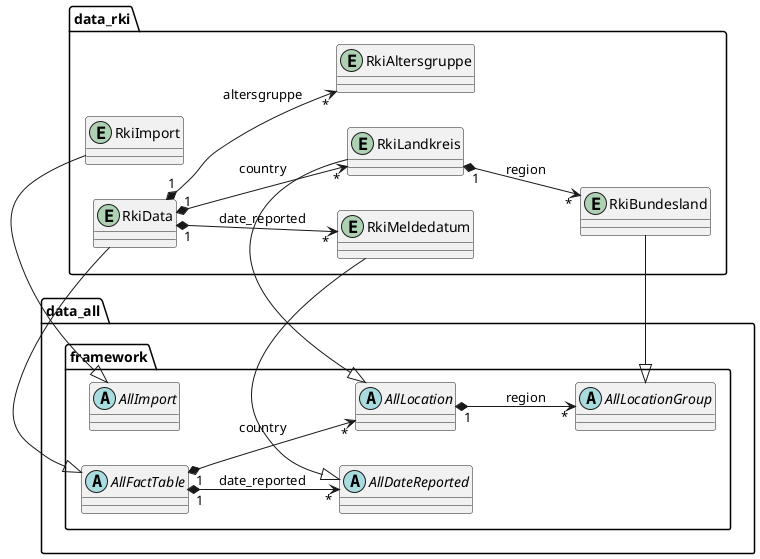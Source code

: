 @startuml
left to right direction
'https://plantuml.com/class-diagram

'abstract class AbstractList
'abstract AbstractCollection
'interface List
'interface Collection

package data_all.framework {
    abstract class AllImport {}
    abstract class AllDateReported {}
    abstract class AllLocation {}
    abstract class AllLocationGroup {}
    abstract class AllFactTable {}

    AllLocation "1" *--> "*" AllLocationGroup : region
    AllFactTable "1" *--> "*" AllLocation : country
    AllFactTable "1" *--> "*" AllDateReported : date_reported
}

package data_rki {
    entity RkiData {}
    entity RkiMeldedatum {}
    entity RkiImport {}
    entity RkiLandkreis {}
    entity RkiBundesland {}
    entity RkiAltersgruppe {}

    AllImport <|- RkiImport
    AllDateReported <|- RkiMeldedatum
    AllLocation <|- RkiLandkreis
    AllLocationGroup <|- RkiBundesland
    AllFactTable <|- RkiData

    RkiLandkreis "1" *--> "*" RkiBundesland : region
    RkiData "1" *--> "*" RkiLandkreis : country
    RkiData "1" *--> "*" RkiMeldedatum : date_reported
    RkiData "1" *--> "*" RkiAltersgruppe : altersgruppe
}

@enduml

